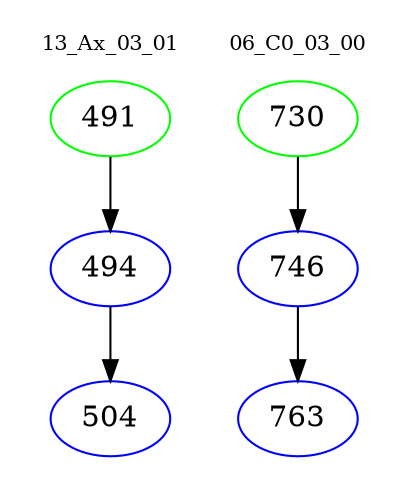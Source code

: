 digraph{
subgraph cluster_0 {
color = white
label = "13_Ax_03_01";
fontsize=10;
T0_491 [label="491", color="green"]
T0_491 -> T0_494 [color="black"]
T0_494 [label="494", color="blue"]
T0_494 -> T0_504 [color="black"]
T0_504 [label="504", color="blue"]
}
subgraph cluster_1 {
color = white
label = "06_C0_03_00";
fontsize=10;
T1_730 [label="730", color="green"]
T1_730 -> T1_746 [color="black"]
T1_746 [label="746", color="blue"]
T1_746 -> T1_763 [color="black"]
T1_763 [label="763", color="blue"]
}
}
